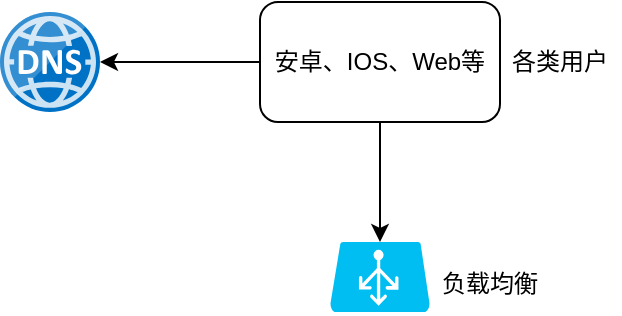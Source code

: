 <mxfile version="21.1.7" type="github">
  <diagram id="7gcUSTIZ7YSJ5vT40chW" name="Page-1">
    <mxGraphModel dx="1468" dy="958" grid="1" gridSize="10" guides="1" tooltips="1" connect="1" arrows="1" fold="1" page="1" pageScale="1" pageWidth="1169" pageHeight="827" math="0" shadow="0">
      <root>
        <mxCell id="0" />
        <mxCell id="1" parent="0" />
        <mxCell id="WdDqWn3QPyNmwABSqC7a-3" style="edgeStyle=orthogonalEdgeStyle;rounded=0;orthogonalLoop=1;jettySize=auto;html=1;exitX=0.5;exitY=1;exitDx=0;exitDy=0;entryX=0.5;entryY=0;entryDx=0;entryDy=0;entryPerimeter=0;" edge="1" parent="1" source="WdDqWn3QPyNmwABSqC7a-1" target="WdDqWn3QPyNmwABSqC7a-2">
          <mxGeometry relative="1" as="geometry" />
        </mxCell>
        <mxCell id="WdDqWn3QPyNmwABSqC7a-8" style="edgeStyle=orthogonalEdgeStyle;rounded=0;orthogonalLoop=1;jettySize=auto;html=1;exitX=0;exitY=0.5;exitDx=0;exitDy=0;" edge="1" parent="1" source="WdDqWn3QPyNmwABSqC7a-1" target="WdDqWn3QPyNmwABSqC7a-7">
          <mxGeometry relative="1" as="geometry" />
        </mxCell>
        <mxCell id="WdDqWn3QPyNmwABSqC7a-1" value="安卓、IOS、Web等" style="rounded=1;whiteSpace=wrap;html=1;" vertex="1" parent="1">
          <mxGeometry x="480" y="50" width="120" height="60" as="geometry" />
        </mxCell>
        <mxCell id="WdDqWn3QPyNmwABSqC7a-2" value="" style="verticalLabelPosition=bottom;html=1;verticalAlign=top;align=center;strokeColor=none;fillColor=#00BEF2;shape=mxgraph.azure.azure_load_balancer;" vertex="1" parent="1">
          <mxGeometry x="515" y="170" width="50" height="35" as="geometry" />
        </mxCell>
        <mxCell id="WdDqWn3QPyNmwABSqC7a-5" value="负载均衡" style="text;html=1;strokeColor=none;fillColor=none;align=center;verticalAlign=middle;whiteSpace=wrap;rounded=0;" vertex="1" parent="1">
          <mxGeometry x="565" y="176" width="60" height="30" as="geometry" />
        </mxCell>
        <mxCell id="WdDqWn3QPyNmwABSqC7a-6" value="各类用户" style="text;html=1;strokeColor=none;fillColor=none;align=center;verticalAlign=middle;whiteSpace=wrap;rounded=0;" vertex="1" parent="1">
          <mxGeometry x="600" y="65" width="60" height="30" as="geometry" />
        </mxCell>
        <mxCell id="WdDqWn3QPyNmwABSqC7a-7" value="" style="image;sketch=0;aspect=fixed;html=1;points=[];align=center;fontSize=12;image=img/lib/mscae/DNS.svg;" vertex="1" parent="1">
          <mxGeometry x="350" y="55" width="50" height="50" as="geometry" />
        </mxCell>
      </root>
    </mxGraphModel>
  </diagram>
</mxfile>
